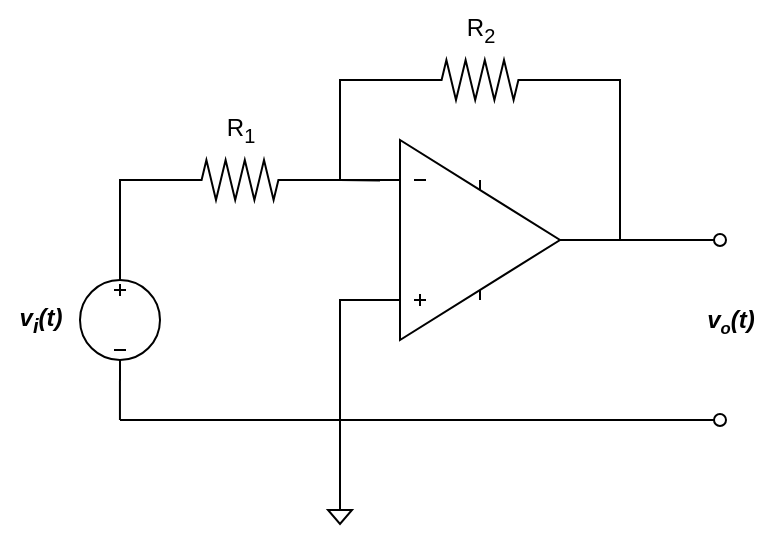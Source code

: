 <mxfile version="24.1.0" type="device">
  <diagram name="Page-1" id="q-4tmLnC2M5WGnX4PGNB">
    <mxGraphModel dx="659" dy="478" grid="1" gridSize="10" guides="1" tooltips="1" connect="1" arrows="0" fold="1" page="1" pageScale="1" pageWidth="850" pageHeight="1100" math="0" shadow="0">
      <root>
        <mxCell id="0" />
        <mxCell id="1" parent="0" />
        <mxCell id="tpVjg3ThbBvLJgrL74wR-16" style="edgeStyle=orthogonalEdgeStyle;rounded=0;orthogonalLoop=1;jettySize=auto;html=1;exitX=0;exitY=0.8;exitDx=0;exitDy=0;entryX=0.5;entryY=0;entryDx=0;entryDy=0;endArrow=none;endFill=0;" edge="1" parent="1" source="tpVjg3ThbBvLJgrL74wR-11" target="tpVjg3ThbBvLJgrL74wR-15">
          <mxGeometry relative="1" as="geometry" />
        </mxCell>
        <mxCell id="tpVjg3ThbBvLJgrL74wR-11" value="" style="shape=stencil(rZbRboMgGIWfhttFIUZ3ubjtPailk5SCAdpub18UbQpWZsHEmPAf+TyeH1SAatXijgCYtQB9AgjzLDNnM756Y6w60mhbvGBJ8Y4RqygtxZFc6V6PDMpbIqnuVfQFsg9zTX+guhGcGwgVXDnKg25gmHIzN/u1sPH2f+PoDdpxZ+5wIprI0aatAvgdDa62AuceuNjM8YTyw0iDVM8hqDaVpY6heoeb448UZ76fz1rUDkKSJ8JdpozZ1RR4qA7362wmTPJJXMhDL7wuh/KaCIzyZcJ9P7zCeHcZxSpEw4QK5WDqC1GYTf1fiNsn7T7iBkmvQ4RMVOkm1iFcE1Hd9l3EMFwbhYuAxes2fES6izLdRUxL8jJ5YUCU7MJbnmUZ4cLLAiVnEbNTvSzCiMg31TBt9r0YqvaXZSjcAA==);whiteSpace=wrap;html=1;" vertex="1" parent="1">
          <mxGeometry x="330" y="350" width="100" height="100" as="geometry" />
        </mxCell>
        <mxCell id="tpVjg3ThbBvLJgrL74wR-15" value="" style="shape=stencil(tZRNDoIwEIVP063pj7g3qPcoOEojtKRU1NtbqBgr1CjChmTey3y8ZqZFLK4yXgKiOENsgyil2H5sefFLXpWQGqfVXAue5OCcymh1govYmwdByAy0MI3LtgivUcPAiMWpktJChJKV57z4FsaFtL346mCP39+8qrT8AgxopxKnIrr7HruI5gGTmfL62C795HmnA/uJyVyDmwxMxmNZbJXQcrM44enpqNVZ7vtdQe+gNAwYT1vkubt4H45Z8uZK9ozOLlQNL+cfvGnD6I6QCxkmRL8Tlv8C3iIQOgKxmjjER0K7BIE52ac5NOG2rbcireqe81a4Aw==);whiteSpace=wrap;html=1;" vertex="1" parent="1">
          <mxGeometry x="300" y="530" width="20" height="20" as="geometry" />
        </mxCell>
        <mxCell id="tpVjg3ThbBvLJgrL74wR-19" style="edgeStyle=orthogonalEdgeStyle;rounded=0;orthogonalLoop=1;jettySize=auto;html=1;exitX=1;exitY=0.5;exitDx=0;exitDy=0;exitPerimeter=0;entryX=0;entryY=0.2;entryDx=0;entryDy=0;endArrow=none;endFill=0;" edge="1" parent="1" source="tpVjg3ThbBvLJgrL74wR-18" target="tpVjg3ThbBvLJgrL74wR-11">
          <mxGeometry relative="1" as="geometry">
            <Array as="points">
              <mxPoint x="310" y="320" />
              <mxPoint x="310" y="370" />
            </Array>
          </mxGeometry>
        </mxCell>
        <mxCell id="tpVjg3ThbBvLJgrL74wR-18" value="" style="pointerEvents=1;verticalLabelPosition=middle;shadow=0;dashed=0;align=left;html=1;verticalAlign=top;shape=mxgraph.electrical.resistors.resistor_2;labelPosition=center;spacingBottom=0;spacingLeft=25;direction=west;spacing=0;spacingTop=10;points=[[0,0.5,0,0,0],[0.5,0,0,0,-3],[0.5,1,0,0,2],[1,0.5,0,0,0]];fillColor=none;" vertex="1" parent="1">
          <mxGeometry x="350" y="310" width="60" height="20" as="geometry" />
        </mxCell>
        <mxCell id="tpVjg3ThbBvLJgrL74wR-21" style="edgeStyle=orthogonalEdgeStyle;rounded=0;orthogonalLoop=1;jettySize=auto;html=1;exitX=0;exitY=0.5;exitDx=0;exitDy=0;exitPerimeter=0;endArrow=none;endFill=0;" edge="1" parent="1" source="tpVjg3ThbBvLJgrL74wR-20">
          <mxGeometry relative="1" as="geometry">
            <mxPoint x="330" y="370.2" as="targetPoint" />
          </mxGeometry>
        </mxCell>
        <mxCell id="tpVjg3ThbBvLJgrL74wR-20" value="" style="pointerEvents=1;verticalLabelPosition=middle;shadow=0;dashed=0;align=left;html=1;verticalAlign=top;shape=mxgraph.electrical.resistors.resistor_2;labelPosition=center;spacingBottom=0;spacingLeft=25;direction=west;spacing=0;spacingTop=10;points=[[0,0.5,0,0,0],[0.5,0,0,0,-3],[0.5,1,0,0,2],[1,0.5,0,0,0]];fillColor=none;" vertex="1" parent="1">
          <mxGeometry x="230" y="360" width="60" height="20" as="geometry" />
        </mxCell>
        <mxCell id="tpVjg3ThbBvLJgrL74wR-34" style="edgeStyle=orthogonalEdgeStyle;rounded=0;orthogonalLoop=1;jettySize=auto;html=1;exitX=0.5;exitY=1;exitDx=0;exitDy=0;exitPerimeter=0;endArrow=none;endFill=0;" edge="1" parent="1" source="tpVjg3ThbBvLJgrL74wR-22">
          <mxGeometry relative="1" as="geometry">
            <mxPoint x="199.959" y="490" as="targetPoint" />
          </mxGeometry>
        </mxCell>
        <mxCell id="tpVjg3ThbBvLJgrL74wR-22" value="" style="pointerEvents=1;verticalLabelPosition=middle;shadow=0;dashed=0;align=left;html=1;verticalAlign=top;shape=mxgraph.electrical.signal_sources.source;aspect=fixed;points=[[0.5,0,0],[1,0.5,0],[0.5,1,0],[0,0.5,0]];elSignalType=dc3;direction=east;labelPosition=center;spacingBottom=0;spacingLeft=40;spacing=0;spacingTop=20;fillColor=none;" vertex="1" parent="1">
          <mxGeometry x="180" y="420" width="40" height="40" as="geometry" />
        </mxCell>
        <mxCell id="tpVjg3ThbBvLJgrL74wR-23" style="edgeStyle=orthogonalEdgeStyle;rounded=0;orthogonalLoop=1;jettySize=auto;html=1;exitX=0.5;exitY=0;exitDx=0;exitDy=0;exitPerimeter=0;entryX=1;entryY=0.5;entryDx=0;entryDy=0;entryPerimeter=0;endArrow=none;endFill=0;" edge="1" parent="1" source="tpVjg3ThbBvLJgrL74wR-22" target="tpVjg3ThbBvLJgrL74wR-20">
          <mxGeometry relative="1" as="geometry">
            <Array as="points">
              <mxPoint x="200" y="370" />
            </Array>
          </mxGeometry>
        </mxCell>
        <mxCell id="tpVjg3ThbBvLJgrL74wR-26" style="edgeStyle=orthogonalEdgeStyle;rounded=0;orthogonalLoop=1;jettySize=auto;html=1;exitX=1;exitY=0.5;exitDx=0;exitDy=0;entryX=0;entryY=0.5;entryDx=0;entryDy=0;entryPerimeter=0;endArrow=none;endFill=0;" edge="1" parent="1" source="tpVjg3ThbBvLJgrL74wR-11" target="tpVjg3ThbBvLJgrL74wR-18">
          <mxGeometry relative="1" as="geometry">
            <Array as="points">
              <mxPoint x="450" y="400" />
              <mxPoint x="450" y="320" />
            </Array>
          </mxGeometry>
        </mxCell>
        <mxCell id="tpVjg3ThbBvLJgrL74wR-27" value="&lt;i&gt;&lt;b&gt;v&lt;sub&gt;i&lt;/sub&gt;(t)&lt;/b&gt;&lt;/i&gt;" style="text;html=1;align=center;verticalAlign=middle;resizable=0;points=[];autosize=1;strokeColor=none;fillColor=none;" vertex="1" parent="1">
          <mxGeometry x="140" y="425" width="40" height="30" as="geometry" />
        </mxCell>
        <mxCell id="tpVjg3ThbBvLJgrL74wR-28" value="&lt;i&gt;&lt;b&gt;v&lt;span style=&quot;font-size: 10px;&quot;&gt;&lt;sub&gt;o&lt;/sub&gt;&lt;/span&gt;(t)&lt;/b&gt;&lt;/i&gt;" style="text;html=1;align=center;verticalAlign=middle;resizable=0;points=[];autosize=1;strokeColor=none;fillColor=none;" vertex="1" parent="1">
          <mxGeometry x="480" y="425" width="50" height="30" as="geometry" />
        </mxCell>
        <mxCell id="tpVjg3ThbBvLJgrL74wR-29" value="" style="edgeStyle=none;orthogonalLoop=1;jettySize=auto;html=1;rounded=0;endArrow=oval;endFill=0;" edge="1" parent="1">
          <mxGeometry width="80" relative="1" as="geometry">
            <mxPoint x="450" y="400" as="sourcePoint" />
            <mxPoint x="500" y="400" as="targetPoint" />
            <Array as="points" />
          </mxGeometry>
        </mxCell>
        <mxCell id="tpVjg3ThbBvLJgrL74wR-30" value="R&lt;sub&gt;1&lt;/sub&gt;" style="text;html=1;align=center;verticalAlign=middle;resizable=0;points=[];autosize=1;strokeColor=none;fillColor=none;" vertex="1" parent="1">
          <mxGeometry x="240" y="330" width="40" height="30" as="geometry" />
        </mxCell>
        <mxCell id="tpVjg3ThbBvLJgrL74wR-31" value="R&lt;sub&gt;2&lt;/sub&gt;" style="text;html=1;align=center;verticalAlign=middle;resizable=0;points=[];autosize=1;strokeColor=none;fillColor=none;" vertex="1" parent="1">
          <mxGeometry x="360" y="280" width="40" height="30" as="geometry" />
        </mxCell>
        <mxCell id="tpVjg3ThbBvLJgrL74wR-32" value="" style="edgeStyle=none;orthogonalLoop=1;jettySize=auto;html=1;rounded=0;endArrow=oval;endFill=0;" edge="1" parent="1">
          <mxGeometry width="80" relative="1" as="geometry">
            <mxPoint x="200" y="490" as="sourcePoint" />
            <mxPoint x="500" y="490" as="targetPoint" />
            <Array as="points" />
          </mxGeometry>
        </mxCell>
      </root>
    </mxGraphModel>
  </diagram>
</mxfile>
